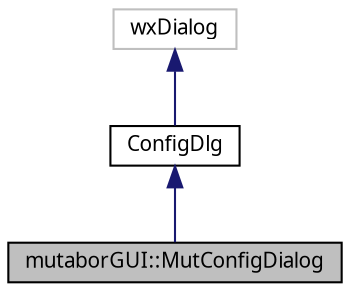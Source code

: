 digraph "mutaborGUI::MutConfigDialog"
{
  edge [fontname="Sans",fontsize="10",labelfontname="Sans",labelfontsize="10"];
  node [fontname="Sans",fontsize="10",shape=record];
  Node3 [label="mutaborGUI::MutConfigDialog",height=0.2,width=0.4,color="black", fillcolor="grey75", style="filled", fontcolor="black"];
  Node4 -> Node3 [dir="back",color="midnightblue",fontsize="10",style="solid",fontname="Sans"];
  Node4 [label="ConfigDlg",height=0.2,width=0.4,color="black", fillcolor="white", style="filled",URL="$d4/d72/classConfigDlg.html"];
  Node5 -> Node4 [dir="back",color="midnightblue",fontsize="10",style="solid",fontname="Sans"];
  Node5 [label="wxDialog",height=0.2,width=0.4,color="grey75", fillcolor="white", style="filled"];
}
